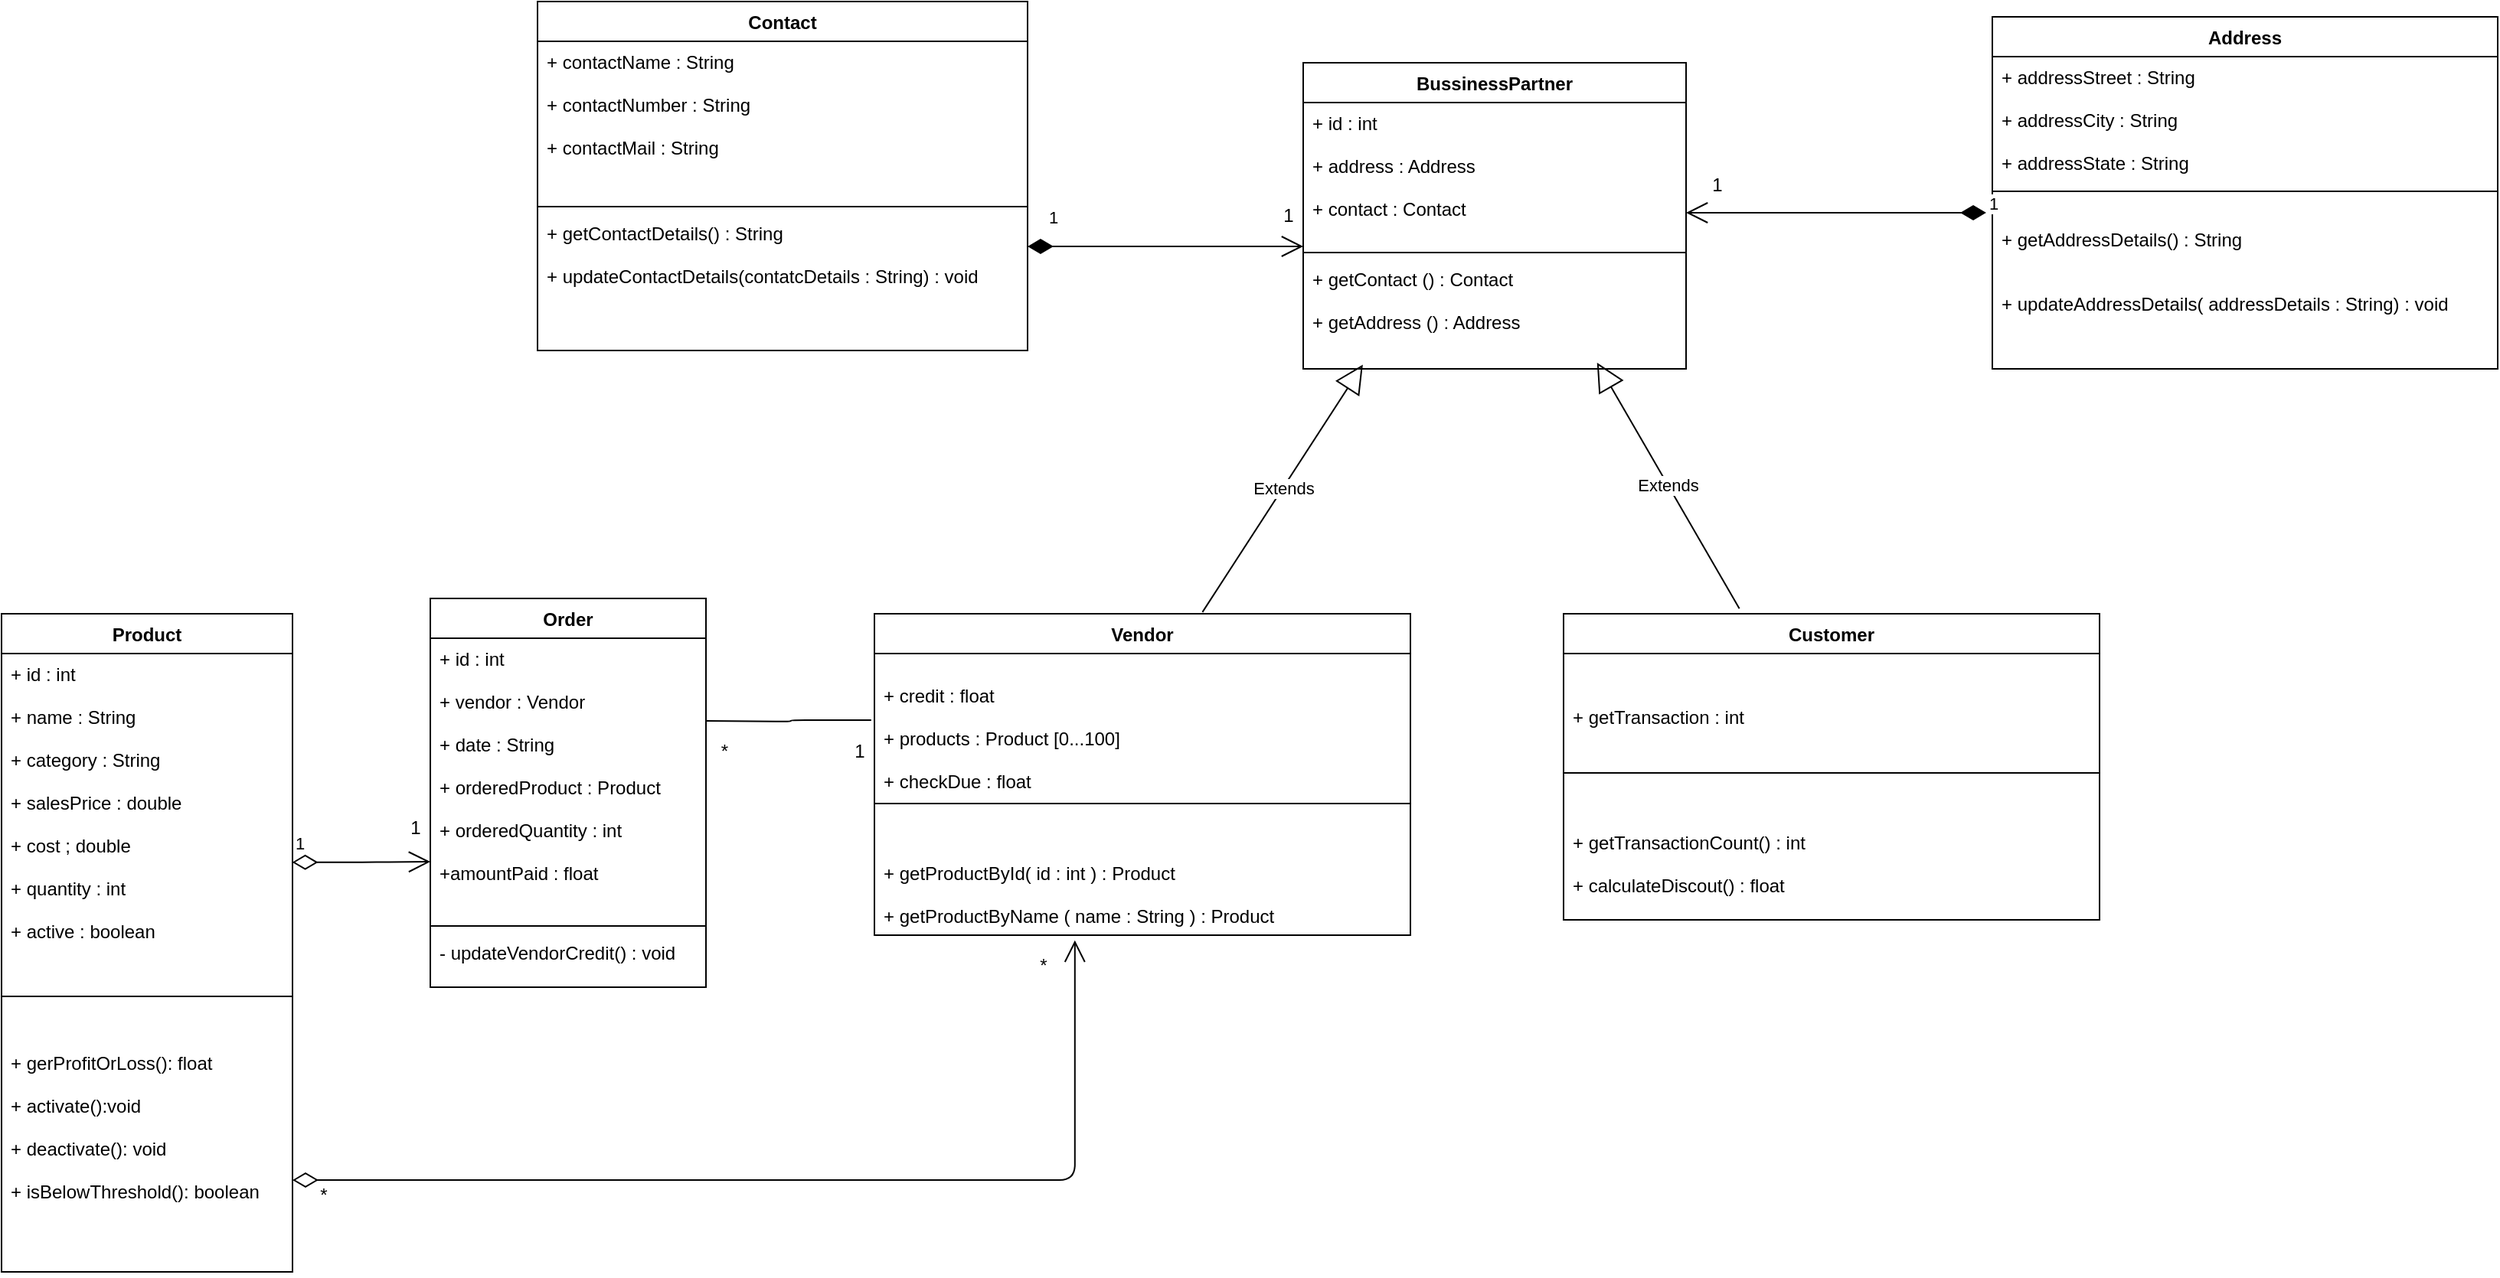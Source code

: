 <mxfile version="14.7.6" type="device"><diagram id="C5RBs43oDa-KdzZeNtuy" name="Page-1"><mxGraphModel dx="1583" dy="1912" grid="1" gridSize="10" guides="1" tooltips="1" connect="1" arrows="1" fold="1" page="1" pageScale="1" pageWidth="827" pageHeight="1169" math="0" shadow="0"><root><mxCell id="WIyWlLk6GJQsqaUBKTNV-0"/><mxCell id="WIyWlLk6GJQsqaUBKTNV-1" parent="WIyWlLk6GJQsqaUBKTNV-0"/><mxCell id="yeteJD1-iMXlGheikcaM-0" value="Product" style="swimlane;fontStyle=1;align=center;verticalAlign=top;childLayout=stackLayout;horizontal=1;startSize=26;horizontalStack=0;resizeParent=1;resizeParentMax=0;resizeLast=0;collapsible=1;marginBottom=0;" parent="WIyWlLk6GJQsqaUBKTNV-1" vertex="1"><mxGeometry x="80" y="40" width="190" height="430" as="geometry"><mxRectangle x="110" y="90" width="80" height="26" as="alternateBounds"/></mxGeometry></mxCell><mxCell id="yeteJD1-iMXlGheikcaM-1" value="+ id : int&#10;&#10;+ name : String&#10;&#10;+ category : String&#10;&#10;+ salesPrice : double&#10;&#10;+ cost ; double&#10;&#10;+ quantity : int&#10;&#10;+ active : boolean&#10;&#10;&#10;&#10;&#10;" style="text;strokeColor=none;fillColor=none;align=left;verticalAlign=top;spacingLeft=4;spacingRight=4;overflow=hidden;rotatable=0;points=[[0,0.5],[1,0.5]];portConstraint=eastwest;" parent="yeteJD1-iMXlGheikcaM-0" vertex="1"><mxGeometry y="26" width="190" height="194" as="geometry"/></mxCell><mxCell id="yeteJD1-iMXlGheikcaM-2" value="" style="line;strokeWidth=1;fillColor=none;align=left;verticalAlign=middle;spacingTop=-1;spacingLeft=3;spacingRight=3;rotatable=0;labelPosition=right;points=[];portConstraint=eastwest;" parent="yeteJD1-iMXlGheikcaM-0" vertex="1"><mxGeometry y="220" width="190" height="60" as="geometry"/></mxCell><mxCell id="yeteJD1-iMXlGheikcaM-3" value="+ gerProfitOrLoss(): float&#10;&#10;+ activate():void&#10;&#10;+ deactivate(): void&#10;&#10;+ isBelowThreshold(): boolean" style="text;strokeColor=none;fillColor=none;align=left;verticalAlign=top;spacingLeft=4;spacingRight=4;overflow=hidden;rotatable=0;points=[[0,0.5],[1,0.5]];portConstraint=eastwest;" parent="yeteJD1-iMXlGheikcaM-0" vertex="1"><mxGeometry y="280" width="190" height="150" as="geometry"/></mxCell><mxCell id="yeteJD1-iMXlGheikcaM-4" value="Order" style="swimlane;fontStyle=1;align=center;verticalAlign=top;childLayout=stackLayout;horizontal=1;startSize=26;horizontalStack=0;resizeParent=1;resizeParentMax=0;resizeLast=0;collapsible=1;marginBottom=0;" parent="WIyWlLk6GJQsqaUBKTNV-1" vertex="1"><mxGeometry x="360" y="30" width="180" height="254" as="geometry"><mxRectangle x="85" y="530" width="70" height="26" as="alternateBounds"/></mxGeometry></mxCell><mxCell id="yeteJD1-iMXlGheikcaM-5" value="+ id : int&#10;&#10;+ vendor : Vendor&#10;&#10;+ date : String&#10;&#10;+ orderedProduct : Product&#10;&#10;+ orderedQuantity : int&#10;&#10;+amountPaid : float &#10;" style="text;strokeColor=none;fillColor=none;align=left;verticalAlign=top;spacingLeft=4;spacingRight=4;overflow=hidden;rotatable=0;points=[[0,0.5],[1,0.5]];portConstraint=eastwest;" parent="yeteJD1-iMXlGheikcaM-4" vertex="1"><mxGeometry y="26" width="180" height="184" as="geometry"/></mxCell><mxCell id="yeteJD1-iMXlGheikcaM-6" value="" style="line;strokeWidth=1;fillColor=none;align=left;verticalAlign=middle;spacingTop=-1;spacingLeft=3;spacingRight=3;rotatable=0;labelPosition=right;points=[];portConstraint=eastwest;" parent="yeteJD1-iMXlGheikcaM-4" vertex="1"><mxGeometry y="210" width="180" height="8" as="geometry"/></mxCell><mxCell id="yeteJD1-iMXlGheikcaM-7" value="- updateVendorCredit() : void" style="text;strokeColor=none;fillColor=none;align=left;verticalAlign=top;spacingLeft=4;spacingRight=4;overflow=hidden;rotatable=0;points=[[0,0.5],[1,0.5]];portConstraint=eastwest;" parent="yeteJD1-iMXlGheikcaM-4" vertex="1"><mxGeometry y="218" width="180" height="36" as="geometry"/></mxCell><mxCell id="yeteJD1-iMXlGheikcaM-8" value="Customer" style="swimlane;fontStyle=1;align=center;verticalAlign=top;childLayout=stackLayout;horizontal=1;startSize=26;horizontalStack=0;resizeParent=1;resizeParentMax=0;resizeLast=0;collapsible=1;marginBottom=0;" parent="WIyWlLk6GJQsqaUBKTNV-1" vertex="1"><mxGeometry x="1100" y="40" width="350" height="200" as="geometry"/></mxCell><mxCell id="yeteJD1-iMXlGheikcaM-9" value="&#10;&#10;+ getTransaction : int&#10;&#10;" style="text;strokeColor=none;fillColor=none;align=left;verticalAlign=top;spacingLeft=4;spacingRight=4;overflow=hidden;rotatable=0;points=[[0,0.5],[1,0.5]];portConstraint=eastwest;" parent="yeteJD1-iMXlGheikcaM-8" vertex="1"><mxGeometry y="26" width="350" height="74" as="geometry"/></mxCell><mxCell id="yeteJD1-iMXlGheikcaM-10" value="" style="line;strokeWidth=1;fillColor=none;align=left;verticalAlign=middle;spacingTop=-1;spacingLeft=3;spacingRight=3;rotatable=0;labelPosition=right;points=[];portConstraint=eastwest;" parent="yeteJD1-iMXlGheikcaM-8" vertex="1"><mxGeometry y="100" width="350" height="8" as="geometry"/></mxCell><mxCell id="yeteJD1-iMXlGheikcaM-11" value="&#10;&#10;+ getTransactionCount() : int&#10;&#10;+ calculateDiscout() : float" style="text;strokeColor=none;fillColor=none;align=left;verticalAlign=top;spacingLeft=4;spacingRight=4;overflow=hidden;rotatable=0;points=[[0,0.5],[1,0.5]];portConstraint=eastwest;" parent="yeteJD1-iMXlGheikcaM-8" vertex="1"><mxGeometry y="108" width="350" height="92" as="geometry"/></mxCell><mxCell id="pHRgQvykqVM2EKaRG8C7-9" value="Vendor" style="swimlane;fontStyle=1;align=center;verticalAlign=top;childLayout=stackLayout;horizontal=1;startSize=26;horizontalStack=0;resizeParent=1;resizeParentMax=0;resizeLast=0;collapsible=1;marginBottom=0;" vertex="1" parent="WIyWlLk6GJQsqaUBKTNV-1"><mxGeometry x="650" y="40" width="350" height="210" as="geometry"/></mxCell><mxCell id="pHRgQvykqVM2EKaRG8C7-10" value="&#10;+ credit : float&#10;&#10;+ products : Product [0...100]&#10;&#10;+ checkDue : float" style="text;strokeColor=none;fillColor=none;align=left;verticalAlign=top;spacingLeft=4;spacingRight=4;overflow=hidden;rotatable=0;points=[[0,0.5],[1,0.5]];portConstraint=eastwest;" vertex="1" parent="pHRgQvykqVM2EKaRG8C7-9"><mxGeometry y="26" width="350" height="94" as="geometry"/></mxCell><mxCell id="pHRgQvykqVM2EKaRG8C7-11" value="" style="line;strokeWidth=1;fillColor=none;align=left;verticalAlign=middle;spacingTop=-1;spacingLeft=3;spacingRight=3;rotatable=0;labelPosition=right;points=[];portConstraint=eastwest;" vertex="1" parent="pHRgQvykqVM2EKaRG8C7-9"><mxGeometry y="120" width="350" height="8" as="geometry"/></mxCell><mxCell id="pHRgQvykqVM2EKaRG8C7-12" value="&#10;&#10;+ getProductById( id : int ) : Product&#10;&#10;+ getProductByName ( name : String ) : Product" style="text;strokeColor=none;fillColor=none;align=left;verticalAlign=top;spacingLeft=4;spacingRight=4;overflow=hidden;rotatable=0;points=[[0,0.5],[1,0.5]];portConstraint=eastwest;" vertex="1" parent="pHRgQvykqVM2EKaRG8C7-9"><mxGeometry y="128" width="350" height="82" as="geometry"/></mxCell><mxCell id="pHRgQvykqVM2EKaRG8C7-21" value="" style="endArrow=none;html=1;edgeStyle=orthogonalEdgeStyle;entryX=-0.006;entryY=0.463;entryDx=0;entryDy=0;entryPerimeter=0;" edge="1" parent="WIyWlLk6GJQsqaUBKTNV-1" target="pHRgQvykqVM2EKaRG8C7-10"><mxGeometry relative="1" as="geometry"><mxPoint x="540" y="110" as="sourcePoint"/><mxPoint x="410" y="310" as="targetPoint"/></mxGeometry></mxCell><mxCell id="pHRgQvykqVM2EKaRG8C7-26" value="1" style="text;html=1;align=center;verticalAlign=middle;resizable=0;points=[];autosize=1;strokeColor=none;" vertex="1" parent="WIyWlLk6GJQsqaUBKTNV-1"><mxGeometry x="340" y="170" width="20" height="20" as="geometry"/></mxCell><mxCell id="pHRgQvykqVM2EKaRG8C7-27" value="*&amp;nbsp;&amp;nbsp;" style="text;html=1;align=center;verticalAlign=middle;resizable=0;points=[];autosize=1;strokeColor=none;" vertex="1" parent="WIyWlLk6GJQsqaUBKTNV-1"><mxGeometry x="540" y="120" width="30" height="20" as="geometry"/></mxCell><mxCell id="pHRgQvykqVM2EKaRG8C7-28" value="1" style="text;html=1;align=center;verticalAlign=middle;resizable=0;points=[];autosize=1;strokeColor=none;" vertex="1" parent="WIyWlLk6GJQsqaUBKTNV-1"><mxGeometry x="630" y="120" width="20" height="20" as="geometry"/></mxCell><mxCell id="pHRgQvykqVM2EKaRG8C7-29" value="*" style="text;html=1;align=center;verticalAlign=middle;resizable=0;points=[];autosize=1;strokeColor=none;" vertex="1" parent="WIyWlLk6GJQsqaUBKTNV-1"><mxGeometry x="280" y="410" width="20" height="20" as="geometry"/></mxCell><mxCell id="pHRgQvykqVM2EKaRG8C7-30" value="*" style="text;html=1;align=center;verticalAlign=middle;resizable=0;points=[];autosize=1;strokeColor=none;" vertex="1" parent="WIyWlLk6GJQsqaUBKTNV-1"><mxGeometry x="750" y="260" width="20" height="20" as="geometry"/></mxCell><mxCell id="pHRgQvykqVM2EKaRG8C7-35" value="Extends" style="endArrow=block;endSize=16;endFill=0;html=1;exitX=0.612;exitY=-0.005;exitDx=0;exitDy=0;exitPerimeter=0;entryX=0.197;entryY=1.008;entryDx=0;entryDy=0;entryPerimeter=0;" edge="1" parent="WIyWlLk6GJQsqaUBKTNV-1" source="pHRgQvykqVM2EKaRG8C7-9"><mxGeometry width="160" relative="1" as="geometry"><mxPoint x="800" y="-100" as="sourcePoint"/><mxPoint x="968.95" y="-122.704" as="targetPoint"/></mxGeometry></mxCell><mxCell id="pHRgQvykqVM2EKaRG8C7-36" value="Extends" style="endArrow=block;endSize=16;endFill=0;html=1;exitX=0.328;exitY=-0.017;exitDx=0;exitDy=0;exitPerimeter=0;" edge="1" parent="WIyWlLk6GJQsqaUBKTNV-1" source="yeteJD1-iMXlGheikcaM-8"><mxGeometry width="160" relative="1" as="geometry"><mxPoint x="800" y="90" as="sourcePoint"/><mxPoint x="1121.87" y="-124" as="targetPoint"/></mxGeometry></mxCell><mxCell id="pHRgQvykqVM2EKaRG8C7-47" value="1" style="endArrow=open;html=1;endSize=12;startArrow=diamondThin;startSize=14;startFill=0;edgeStyle=orthogonalEdgeStyle;align=left;verticalAlign=bottom;exitX=0.999;exitY=0.703;exitDx=0;exitDy=0;exitPerimeter=0;" edge="1" parent="WIyWlLk6GJQsqaUBKTNV-1" source="yeteJD1-iMXlGheikcaM-1"><mxGeometry x="-1" y="3" relative="1" as="geometry"><mxPoint x="270" y="210" as="sourcePoint"/><mxPoint x="360" y="202" as="targetPoint"/></mxGeometry></mxCell><mxCell id="pHRgQvykqVM2EKaRG8C7-48" value="" style="endArrow=open;html=1;endSize=12;startArrow=diamondThin;startSize=14;startFill=0;edgeStyle=orthogonalEdgeStyle;align=left;verticalAlign=bottom;entryX=0.374;entryY=1.041;entryDx=0;entryDy=0;entryPerimeter=0;" edge="1" parent="WIyWlLk6GJQsqaUBKTNV-1" target="pHRgQvykqVM2EKaRG8C7-12"><mxGeometry x="-0.875" y="9" relative="1" as="geometry"><mxPoint x="270" y="410.0" as="sourcePoint"/><mxPoint x="430" y="410.0" as="targetPoint"/><Array as="points"><mxPoint x="781" y="410"/></Array><mxPoint as="offset"/></mxGeometry></mxCell><mxCell id="pHRgQvykqVM2EKaRG8C7-49" value="Contact" style="swimlane;fontStyle=1;align=center;verticalAlign=top;childLayout=stackLayout;horizontal=1;startSize=26;horizontalStack=0;resizeParent=1;resizeParentMax=0;resizeLast=0;collapsible=1;marginBottom=0;" vertex="1" parent="WIyWlLk6GJQsqaUBKTNV-1"><mxGeometry x="430" y="-360" width="320" height="228" as="geometry"/></mxCell><mxCell id="pHRgQvykqVM2EKaRG8C7-50" value="+ contactName : String&#10;&#10;+ contactNumber : String&#10;&#10;+ contactMail : String" style="text;strokeColor=none;fillColor=none;align=left;verticalAlign=top;spacingLeft=4;spacingRight=4;overflow=hidden;rotatable=0;points=[[0,0.5],[1,0.5]];portConstraint=eastwest;" vertex="1" parent="pHRgQvykqVM2EKaRG8C7-49"><mxGeometry y="26" width="320" height="104" as="geometry"/></mxCell><mxCell id="pHRgQvykqVM2EKaRG8C7-51" value="" style="line;strokeWidth=1;fillColor=none;align=left;verticalAlign=middle;spacingTop=-1;spacingLeft=3;spacingRight=3;rotatable=0;labelPosition=right;points=[];portConstraint=eastwest;" vertex="1" parent="pHRgQvykqVM2EKaRG8C7-49"><mxGeometry y="130" width="320" height="8" as="geometry"/></mxCell><mxCell id="pHRgQvykqVM2EKaRG8C7-52" value="+ getContactDetails() : String&#10;&#10;+ updateContactDetails(contatcDetails : String) : void" style="text;strokeColor=none;fillColor=none;align=left;verticalAlign=top;spacingLeft=4;spacingRight=4;overflow=hidden;rotatable=0;points=[[0,0.5],[1,0.5]];portConstraint=eastwest;" vertex="1" parent="pHRgQvykqVM2EKaRG8C7-49"><mxGeometry y="138" width="320" height="90" as="geometry"/></mxCell><mxCell id="pHRgQvykqVM2EKaRG8C7-53" value="Address" style="swimlane;fontStyle=1;align=center;verticalAlign=top;childLayout=stackLayout;horizontal=1;startSize=26;horizontalStack=0;resizeParent=1;resizeParentMax=0;resizeLast=0;collapsible=1;marginBottom=0;" vertex="1" parent="WIyWlLk6GJQsqaUBKTNV-1"><mxGeometry x="1380" y="-350" width="330" height="230" as="geometry"/></mxCell><mxCell id="pHRgQvykqVM2EKaRG8C7-54" value="+ addressStreet : String&#10;&#10;+ addressCity : String&#10;&#10;+ addressState : String" style="text;strokeColor=none;fillColor=none;align=left;verticalAlign=top;spacingLeft=4;spacingRight=4;overflow=hidden;rotatable=0;points=[[0,0.5],[1,0.5]];portConstraint=eastwest;" vertex="1" parent="pHRgQvykqVM2EKaRG8C7-53"><mxGeometry y="26" width="330" height="84" as="geometry"/></mxCell><mxCell id="pHRgQvykqVM2EKaRG8C7-55" value="" style="line;strokeWidth=1;fillColor=none;align=left;verticalAlign=middle;spacingTop=-1;spacingLeft=3;spacingRight=3;rotatable=0;labelPosition=right;points=[];portConstraint=eastwest;" vertex="1" parent="pHRgQvykqVM2EKaRG8C7-53"><mxGeometry y="110" width="330" height="8" as="geometry"/></mxCell><mxCell id="pHRgQvykqVM2EKaRG8C7-56" value="&#10;+ getAddressDetails() : String&#10;&#10;&#10;+ updateAddressDetails( addressDetails : String) : void" style="text;strokeColor=none;fillColor=none;align=left;verticalAlign=top;spacingLeft=4;spacingRight=4;overflow=hidden;rotatable=0;points=[[0,0.5],[1,0.5]];portConstraint=eastwest;" vertex="1" parent="pHRgQvykqVM2EKaRG8C7-53"><mxGeometry y="118" width="330" height="112" as="geometry"/></mxCell><mxCell id="pHRgQvykqVM2EKaRG8C7-57" value="BussinessPartner" style="swimlane;fontStyle=1;align=center;verticalAlign=top;childLayout=stackLayout;horizontal=1;startSize=26;horizontalStack=0;resizeParent=1;resizeParentMax=0;resizeLast=0;collapsible=1;marginBottom=0;" vertex="1" parent="WIyWlLk6GJQsqaUBKTNV-1"><mxGeometry x="930" y="-320" width="250" height="200" as="geometry"/></mxCell><mxCell id="pHRgQvykqVM2EKaRG8C7-58" value="+ id : int&#10;&#10;+ address : Address&#10;&#10;+ contact : Contact" style="text;strokeColor=none;fillColor=none;align=left;verticalAlign=top;spacingLeft=4;spacingRight=4;overflow=hidden;rotatable=0;points=[[0,0.5],[1,0.5]];portConstraint=eastwest;" vertex="1" parent="pHRgQvykqVM2EKaRG8C7-57"><mxGeometry y="26" width="250" height="94" as="geometry"/></mxCell><mxCell id="pHRgQvykqVM2EKaRG8C7-59" value="" style="line;strokeWidth=1;fillColor=none;align=left;verticalAlign=middle;spacingTop=-1;spacingLeft=3;spacingRight=3;rotatable=0;labelPosition=right;points=[];portConstraint=eastwest;" vertex="1" parent="pHRgQvykqVM2EKaRG8C7-57"><mxGeometry y="120" width="250" height="8" as="geometry"/></mxCell><mxCell id="pHRgQvykqVM2EKaRG8C7-60" value="+ getContact () : Contact&#10;&#10;+ getAddress () : Address" style="text;strokeColor=none;fillColor=none;align=left;verticalAlign=top;spacingLeft=4;spacingRight=4;overflow=hidden;rotatable=0;points=[[0,0.5],[1,0.5]];portConstraint=eastwest;" vertex="1" parent="pHRgQvykqVM2EKaRG8C7-57"><mxGeometry y="128" width="250" height="72" as="geometry"/></mxCell><mxCell id="pHRgQvykqVM2EKaRG8C7-61" value="1" style="endArrow=open;html=1;endSize=12;startArrow=diamondThin;startSize=14;startFill=1;edgeStyle=orthogonalEdgeStyle;align=left;verticalAlign=bottom;" edge="1" parent="WIyWlLk6GJQsqaUBKTNV-1"><mxGeometry x="-0.875" y="10" relative="1" as="geometry"><mxPoint x="750" y="-200" as="sourcePoint"/><mxPoint x="930" y="-200" as="targetPoint"/><mxPoint as="offset"/></mxGeometry></mxCell><mxCell id="pHRgQvykqVM2EKaRG8C7-62" value="1" style="text;html=1;align=center;verticalAlign=middle;resizable=0;points=[];autosize=1;strokeColor=none;" vertex="1" parent="WIyWlLk6GJQsqaUBKTNV-1"><mxGeometry x="910" y="-230" width="20" height="20" as="geometry"/></mxCell><mxCell id="pHRgQvykqVM2EKaRG8C7-63" value="1" style="endArrow=open;html=1;endSize=12;startArrow=diamondThin;startSize=14;startFill=1;edgeStyle=orthogonalEdgeStyle;align=left;verticalAlign=bottom;" edge="1" parent="WIyWlLk6GJQsqaUBKTNV-1"><mxGeometry x="-1" y="3" relative="1" as="geometry"><mxPoint x="1376" y="-222" as="sourcePoint"/><mxPoint x="1180" y="-222" as="targetPoint"/></mxGeometry></mxCell><mxCell id="pHRgQvykqVM2EKaRG8C7-64" value="1" style="text;html=1;align=center;verticalAlign=middle;resizable=0;points=[];autosize=1;strokeColor=none;" vertex="1" parent="WIyWlLk6GJQsqaUBKTNV-1"><mxGeometry x="1190" y="-250" width="20" height="20" as="geometry"/></mxCell></root></mxGraphModel></diagram></mxfile>